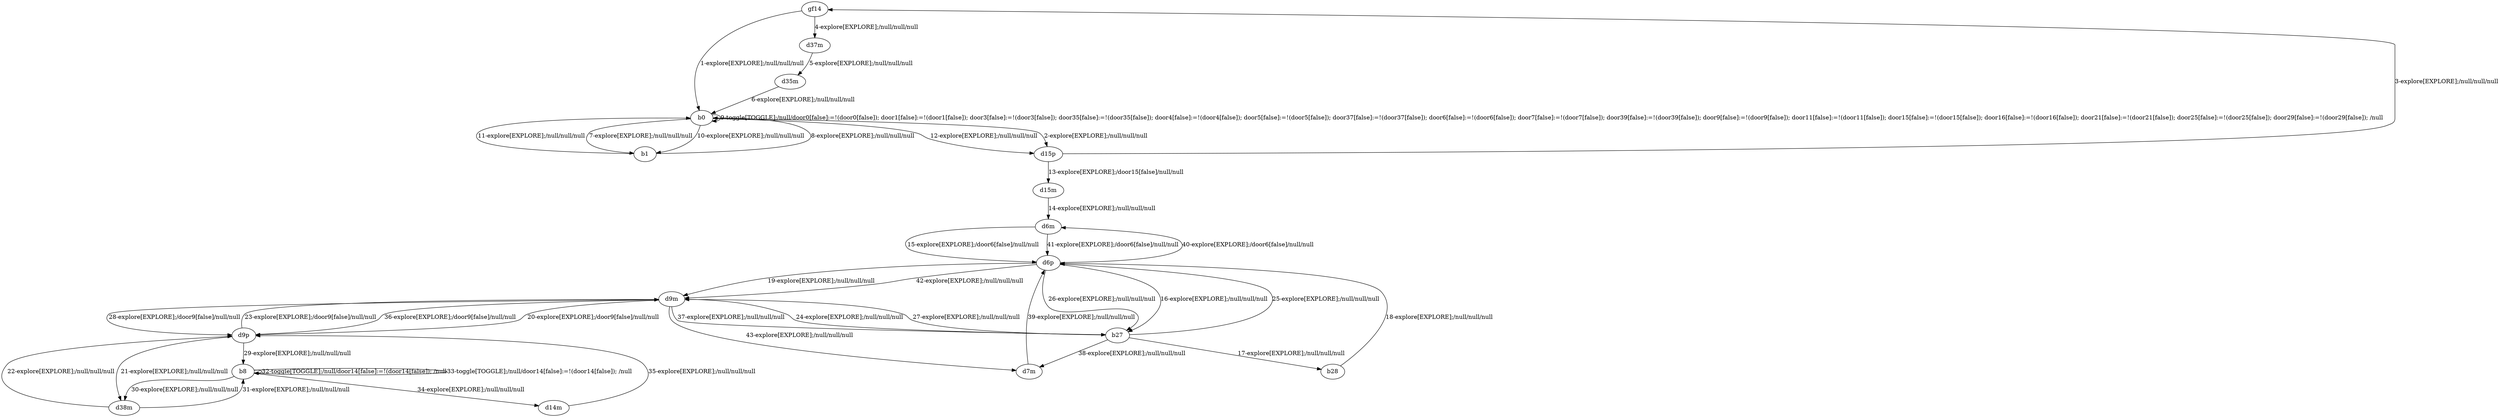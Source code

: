 # Total number of goals covered by this test: 2
# d38m --> d9p
# b27 --> b28

digraph g {
"gf14" -> "b0" [label = "1-explore[EXPLORE];/null/null/null"];
"b0" -> "d15p" [label = "2-explore[EXPLORE];/null/null/null"];
"d15p" -> "gf14" [label = "3-explore[EXPLORE];/null/null/null"];
"gf14" -> "d37m" [label = "4-explore[EXPLORE];/null/null/null"];
"d37m" -> "d35m" [label = "5-explore[EXPLORE];/null/null/null"];
"d35m" -> "b0" [label = "6-explore[EXPLORE];/null/null/null"];
"b0" -> "b1" [label = "7-explore[EXPLORE];/null/null/null"];
"b1" -> "b0" [label = "8-explore[EXPLORE];/null/null/null"];
"b0" -> "b0" [label = "9-toggle[TOGGLE];/null/door0[false]:=!(door0[false]); door1[false]:=!(door1[false]); door3[false]:=!(door3[false]); door35[false]:=!(door35[false]); door4[false]:=!(door4[false]); door5[false]:=!(door5[false]); door37[false]:=!(door37[false]); door6[false]:=!(door6[false]); door7[false]:=!(door7[false]); door39[false]:=!(door39[false]); door9[false]:=!(door9[false]); door11[false]:=!(door11[false]); door15[false]:=!(door15[false]); door16[false]:=!(door16[false]); door21[false]:=!(door21[false]); door25[false]:=!(door25[false]); door29[false]:=!(door29[false]); /null"];
"b0" -> "b1" [label = "10-explore[EXPLORE];/null/null/null"];
"b1" -> "b0" [label = "11-explore[EXPLORE];/null/null/null"];
"b0" -> "d15p" [label = "12-explore[EXPLORE];/null/null/null"];
"d15p" -> "d15m" [label = "13-explore[EXPLORE];/door15[false]/null/null"];
"d15m" -> "d6m" [label = "14-explore[EXPLORE];/null/null/null"];
"d6m" -> "d6p" [label = "15-explore[EXPLORE];/door6[false]/null/null"];
"d6p" -> "b27" [label = "16-explore[EXPLORE];/null/null/null"];
"b27" -> "b28" [label = "17-explore[EXPLORE];/null/null/null"];
"b28" -> "d6p" [label = "18-explore[EXPLORE];/null/null/null"];
"d6p" -> "d9m" [label = "19-explore[EXPLORE];/null/null/null"];
"d9m" -> "d9p" [label = "20-explore[EXPLORE];/door9[false]/null/null"];
"d9p" -> "d38m" [label = "21-explore[EXPLORE];/null/null/null"];
"d38m" -> "d9p" [label = "22-explore[EXPLORE];/null/null/null"];
"d9p" -> "d9m" [label = "23-explore[EXPLORE];/door9[false]/null/null"];
"d9m" -> "b27" [label = "24-explore[EXPLORE];/null/null/null"];
"b27" -> "d6p" [label = "25-explore[EXPLORE];/null/null/null"];
"d6p" -> "b27" [label = "26-explore[EXPLORE];/null/null/null"];
"b27" -> "d9m" [label = "27-explore[EXPLORE];/null/null/null"];
"d9m" -> "d9p" [label = "28-explore[EXPLORE];/door9[false]/null/null"];
"d9p" -> "b8" [label = "29-explore[EXPLORE];/null/null/null"];
"b8" -> "d38m" [label = "30-explore[EXPLORE];/null/null/null"];
"d38m" -> "b8" [label = "31-explore[EXPLORE];/null/null/null"];
"b8" -> "b8" [label = "32-toggle[TOGGLE];/null/door14[false]:=!(door14[false]); /null"];
"b8" -> "b8" [label = "33-toggle[TOGGLE];/null/door14[false]:=!(door14[false]); /null"];
"b8" -> "d14m" [label = "34-explore[EXPLORE];/null/null/null"];
"d14m" -> "d9p" [label = "35-explore[EXPLORE];/null/null/null"];
"d9p" -> "d9m" [label = "36-explore[EXPLORE];/door9[false]/null/null"];
"d9m" -> "b27" [label = "37-explore[EXPLORE];/null/null/null"];
"b27" -> "d7m" [label = "38-explore[EXPLORE];/null/null/null"];
"d7m" -> "d6p" [label = "39-explore[EXPLORE];/null/null/null"];
"d6p" -> "d6m" [label = "40-explore[EXPLORE];/door6[false]/null/null"];
"d6m" -> "d6p" [label = "41-explore[EXPLORE];/door6[false]/null/null"];
"d6p" -> "d9m" [label = "42-explore[EXPLORE];/null/null/null"];
"d9m" -> "d7m" [label = "43-explore[EXPLORE];/null/null/null"];
}